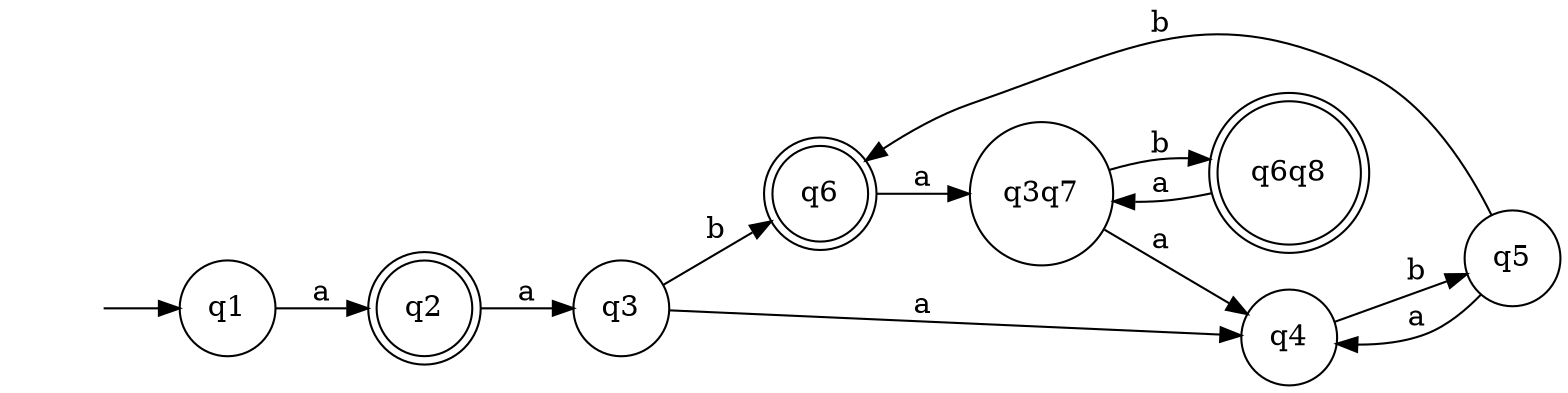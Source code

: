 digraph G8 {
rankdir="LR";
node[shape = "circle"];
q0 [style = invis];
q2[shape = doublecircle];
q6[shape = doublecircle];
q6q8[shape = doublecircle];
q0->q1
q1->q2->q3->q4[label="a"];
q4->q5->q6[label="b"];
q3->q6[label="b"];
q5->q4[label="a"];
q6->q3q7->q4[label="a"];
q3q7->q6q8[label="b"];
q6q8->q3q7[label="a"];
}